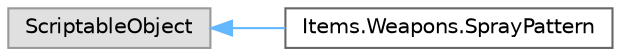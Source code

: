 digraph "Graphical Class Hierarchy"
{
 // LATEX_PDF_SIZE
  bgcolor="transparent";
  edge [fontname=Helvetica,fontsize=10,labelfontname=Helvetica,labelfontsize=10];
  node [fontname=Helvetica,fontsize=10,shape=box,height=0.2,width=0.4];
  rankdir="LR";
  Node0 [id="Node000000",label="ScriptableObject",height=0.2,width=0.4,color="grey60", fillcolor="#E0E0E0", style="filled",tooltip=" "];
  Node0 -> Node1 [id="edge52_Node000000_Node000001",dir="back",color="steelblue1",style="solid",tooltip=" "];
  Node1 [id="Node000001",label="Items.Weapons.SprayPattern",height=0.2,width=0.4,color="grey40", fillcolor="white", style="filled",URL="$class_items_1_1_weapons_1_1_spray_pattern.html",tooltip=" "];
}
